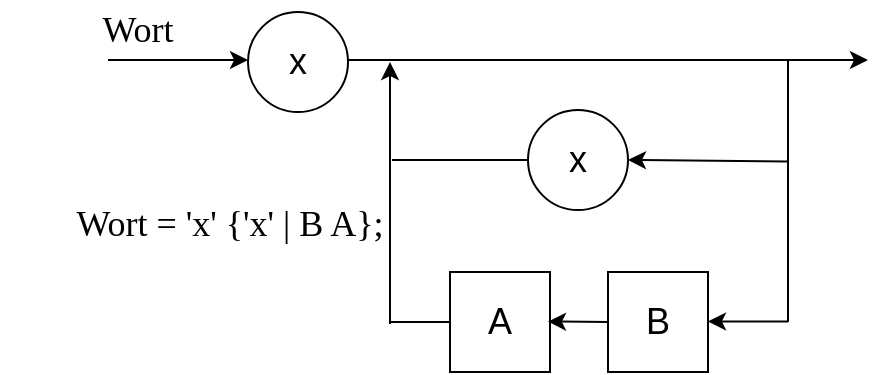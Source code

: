 <mxfile scale="3" border="0">
    <diagram id="QN7Q90oLBmHHzv9UAtEo" name="Page-1">
        <mxGraphModel dx="1990" dy="792" grid="1" gridSize="10" guides="1" tooltips="1" connect="1" arrows="1" fold="1" page="1" pageScale="1" pageWidth="827" pageHeight="1169" math="0" shadow="0">
            <root>
                <mxCell id="0"/>
                <mxCell id="1" parent="0"/>
                <mxCell id="11" value="&lt;font style=&quot;font-size: 18px;&quot; face=&quot;Times New Roman&quot;&gt;Wort = 'x' {'x' | B A};&lt;/font&gt;" style="text;html=1;strokeColor=none;fillColor=none;align=center;verticalAlign=middle;whiteSpace=wrap;rounded=0;" parent="1" vertex="1">
                    <mxGeometry x="-34" y="102" width="230" height="40" as="geometry"/>
                </mxCell>
                <mxCell id="72" style="edgeStyle=none;html=1;exitX=1;exitY=0.5;exitDx=0;exitDy=0;" parent="1" edge="1">
                    <mxGeometry relative="1" as="geometry">
                        <mxPoint x="90" y="40" as="targetPoint"/>
                        <mxPoint x="20.0" y="40.0" as="sourcePoint"/>
                    </mxGeometry>
                </mxCell>
                <mxCell id="84" value="&lt;font style=&quot;font-size: 18px;&quot; face=&quot;Times New Roman&quot;&gt;Wort&lt;/font&gt;" style="text;html=1;strokeColor=none;fillColor=none;align=center;verticalAlign=middle;whiteSpace=wrap;rounded=0;" parent="1" vertex="1">
                    <mxGeometry x="10" y="10" width="50" height="30" as="geometry"/>
                </mxCell>
                <mxCell id="101" value="&lt;font style=&quot;font-size: 18px;&quot;&gt;B&lt;/font&gt;" style="rounded=0;whiteSpace=wrap;html=1;" parent="1" vertex="1">
                    <mxGeometry x="270" y="146" width="50" height="50" as="geometry"/>
                </mxCell>
                <mxCell id="102" value="&lt;font style=&quot;font-size: 18px;&quot;&gt;x&lt;/font&gt;" style="ellipse;whiteSpace=wrap;html=1;aspect=fixed;" parent="1" vertex="1">
                    <mxGeometry x="230" y="65" width="50" height="50" as="geometry"/>
                </mxCell>
                <mxCell id="103" value="" style="endArrow=none;html=1;endFill=0;startArrow=classic;startFill=1;exitX=1;exitY=0.5;exitDx=0;exitDy=0;" parent="1" source="102" edge="1">
                    <mxGeometry width="50" height="50" relative="1" as="geometry">
                        <mxPoint x="320" y="90.71" as="sourcePoint"/>
                        <mxPoint x="360" y="90.71" as="targetPoint"/>
                    </mxGeometry>
                </mxCell>
                <mxCell id="104" value="" style="endArrow=none;html=1;endFill=0;startArrow=none;startFill=0;" parent="1" edge="1">
                    <mxGeometry width="50" height="50" relative="1" as="geometry">
                        <mxPoint x="360" y="40" as="sourcePoint"/>
                        <mxPoint x="360" y="91" as="targetPoint"/>
                    </mxGeometry>
                </mxCell>
                <mxCell id="105" value="" style="endArrow=none;html=1;endFill=0;startArrow=classic;startFill=1;" parent="1" edge="1">
                    <mxGeometry width="50" height="50" relative="1" as="geometry">
                        <mxPoint x="320" y="170.71" as="sourcePoint"/>
                        <mxPoint x="360" y="170.71" as="targetPoint"/>
                    </mxGeometry>
                </mxCell>
                <mxCell id="106" value="" style="endArrow=none;html=1;endFill=0;startArrow=none;startFill=0;" parent="1" edge="1">
                    <mxGeometry width="50" height="50" relative="1" as="geometry">
                        <mxPoint x="360" y="89" as="sourcePoint"/>
                        <mxPoint x="360" y="171" as="targetPoint"/>
                    </mxGeometry>
                </mxCell>
                <mxCell id="107" value="" style="endArrow=none;html=1;endFill=0;startArrow=classic;startFill=1;" parent="1" edge="1">
                    <mxGeometry width="50" height="50" relative="1" as="geometry">
                        <mxPoint x="161" y="41" as="sourcePoint"/>
                        <mxPoint x="161" y="91" as="targetPoint"/>
                    </mxGeometry>
                </mxCell>
                <mxCell id="108" value="" style="endArrow=none;html=1;endFill=0;entryX=0;entryY=0.5;entryDx=0;entryDy=0;" parent="1" target="102" edge="1">
                    <mxGeometry width="50" height="50" relative="1" as="geometry">
                        <mxPoint x="162" y="90" as="sourcePoint"/>
                        <mxPoint x="210" y="91" as="targetPoint"/>
                    </mxGeometry>
                </mxCell>
                <mxCell id="109" value="" style="endArrow=none;html=1;endFill=0;startArrow=none;startFill=0;" parent="1" edge="1">
                    <mxGeometry width="50" height="50" relative="1" as="geometry">
                        <mxPoint x="161" y="90" as="sourcePoint"/>
                        <mxPoint x="161" y="172" as="targetPoint"/>
                    </mxGeometry>
                </mxCell>
                <mxCell id="110" value="" style="endArrow=none;html=1;endFill=0;" parent="1" edge="1">
                    <mxGeometry width="50" height="50" relative="1" as="geometry">
                        <mxPoint x="161" y="171" as="sourcePoint"/>
                        <mxPoint x="210" y="171" as="targetPoint"/>
                    </mxGeometry>
                </mxCell>
                <mxCell id="111" style="edgeStyle=none;html=1;exitX=1;exitY=0.5;exitDx=0;exitDy=0;" parent="1" edge="1">
                    <mxGeometry relative="1" as="geometry">
                        <mxPoint x="400" y="40" as="targetPoint"/>
                        <mxPoint x="140.0" y="40" as="sourcePoint"/>
                    </mxGeometry>
                </mxCell>
                <mxCell id="114" value="&lt;font style=&quot;font-size: 18px;&quot;&gt;x&lt;/font&gt;" style="ellipse;whiteSpace=wrap;html=1;aspect=fixed;" parent="1" vertex="1">
                    <mxGeometry x="90" y="16" width="50" height="50" as="geometry"/>
                </mxCell>
                <mxCell id="115" value="&lt;font style=&quot;font-size: 18px;&quot;&gt;A&lt;/font&gt;" style="rounded=0;whiteSpace=wrap;html=1;" parent="1" vertex="1">
                    <mxGeometry x="191" y="146" width="50" height="50" as="geometry"/>
                </mxCell>
                <mxCell id="116" value="" style="endArrow=none;html=1;endFill=0;startArrow=classic;startFill=1;entryX=0;entryY=0.5;entryDx=0;entryDy=0;" parent="1" target="101" edge="1">
                    <mxGeometry width="50" height="50" relative="1" as="geometry">
                        <mxPoint x="240" y="170.76" as="sourcePoint"/>
                        <mxPoint x="270" y="168" as="targetPoint"/>
                    </mxGeometry>
                </mxCell>
            </root>
        </mxGraphModel>
    </diagram>
</mxfile>